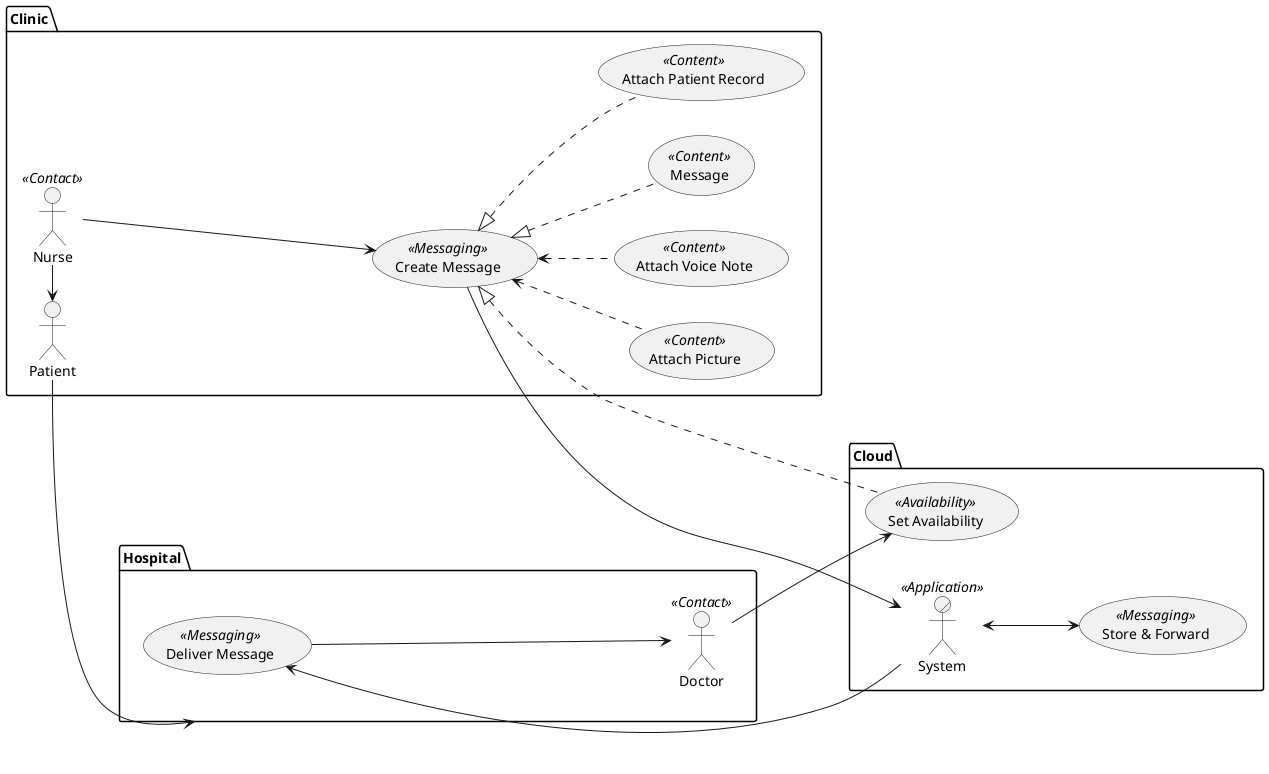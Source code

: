@startuml
left to right direction
package Clinic {
  actor Nurse << Contact >> as laura
  actor "Patient" as fred
  (Create Message) as (msg_create) << Messaging >>
  usecase "Attach Picture" as msg_picture << Content >>
  usecase "Attach Voice Note" as msg_voice_note << Content >>
  usecase "Message" as msg_note << Content >>
  usecase "Attach Patient Record" as msg_records << Content >>
  (msg_create) <.. (msg_picture)
  (msg_create) <.. (msg_voice_note)
  (msg_create) <|.. (msg_records)
  (msg_create) <|.. (msg_note)
}

package Hospital {
  actor Doctor << Contact >> as mary 
  usecase "Deliver Message" as msg_deliver << Messaging >>
}

package Cloud {
  usecase "Store & Forward" as msg_server << Messaging >>
  :System:/ as Server << Application >>
  usecase "Set Availability" as doctor_online << Availability >>
  (msg_create) <|.. (doctor_online)
  mary --> (doctor_online)
}


laura ---> (msg_create)
(msg_create) ---> Server
Server <--> (msg_server)
Server --> (msg_deliver)
(msg_deliver) ---> mary

laura -> fred

fred --> Hospital
@enduml
